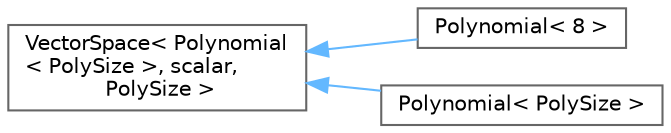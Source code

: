 digraph "Graphical Class Hierarchy"
{
 // LATEX_PDF_SIZE
  bgcolor="transparent";
  edge [fontname=Helvetica,fontsize=10,labelfontname=Helvetica,labelfontsize=10];
  node [fontname=Helvetica,fontsize=10,shape=box,height=0.2,width=0.4];
  rankdir="LR";
  Node0 [id="Node000000",label="VectorSpace\< Polynomial\l\< PolySize \>, scalar,\l PolySize \>",height=0.2,width=0.4,color="grey40", fillcolor="white", style="filled",URL="$classFoam_1_1VectorSpace.html",tooltip=" "];
  Node0 -> Node1 [id="edge5676_Node000000_Node000001",dir="back",color="steelblue1",style="solid",tooltip=" "];
  Node1 [id="Node000001",label="Polynomial\< 8 \>",height=0.2,width=0.4,color="grey40", fillcolor="white", style="filled",URL="$classFoam_1_1Polynomial.html",tooltip=" "];
  Node0 -> Node2 [id="edge5677_Node000000_Node000002",dir="back",color="steelblue1",style="solid",tooltip=" "];
  Node2 [id="Node000002",label="Polynomial\< PolySize \>",height=0.2,width=0.4,color="grey40", fillcolor="white", style="filled",URL="$classFoam_1_1Polynomial.html",tooltip="Polynomial templated on size (order):"];
}
